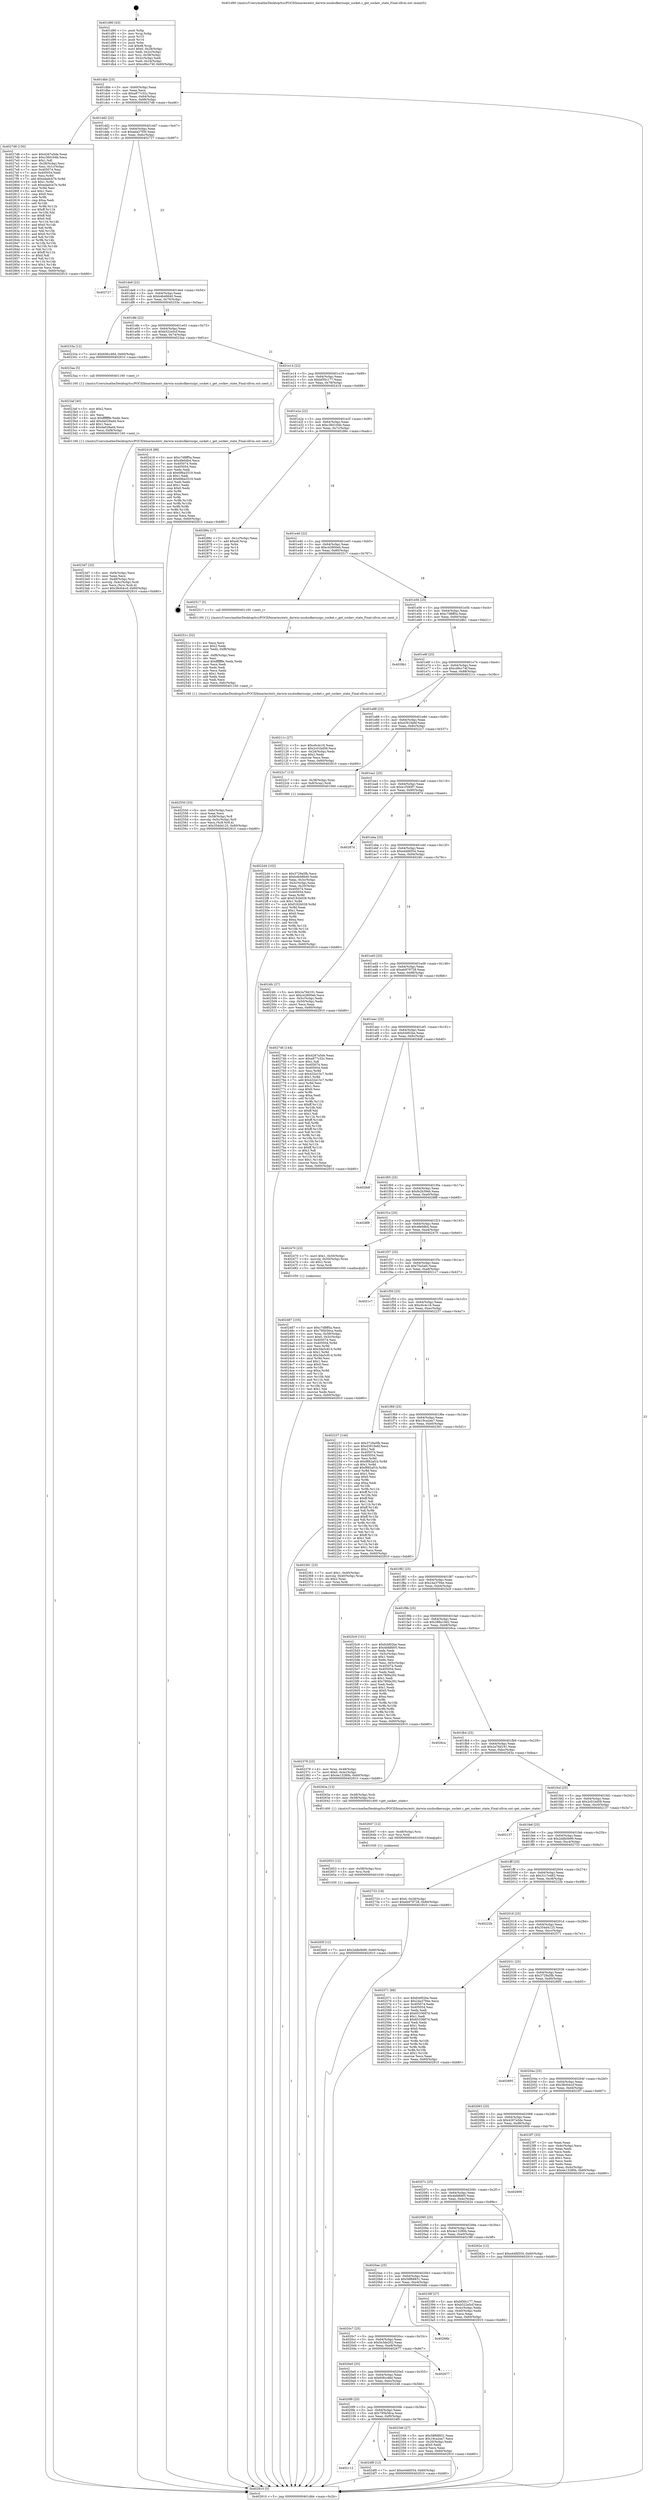 digraph "0x401d90" {
  label = "0x401d90 (/mnt/c/Users/mathe/Desktop/tcc/POCII/binaries/extr_darwin-xnubsdkernuipc_socket.c_get_sockev_state_Final-ollvm.out::main(0))"
  labelloc = "t"
  node[shape=record]

  Entry [label="",width=0.3,height=0.3,shape=circle,fillcolor=black,style=filled]
  "0x401dbb" [label="{
     0x401dbb [23]\l
     | [instrs]\l
     &nbsp;&nbsp;0x401dbb \<+3\>: mov -0x60(%rbp),%eax\l
     &nbsp;&nbsp;0x401dbe \<+2\>: mov %eax,%ecx\l
     &nbsp;&nbsp;0x401dc0 \<+6\>: sub $0xa877c32c,%ecx\l
     &nbsp;&nbsp;0x401dc6 \<+3\>: mov %eax,-0x64(%rbp)\l
     &nbsp;&nbsp;0x401dc9 \<+3\>: mov %ecx,-0x68(%rbp)\l
     &nbsp;&nbsp;0x401dcc \<+6\>: je 00000000004027d6 \<main+0xa46\>\l
  }"]
  "0x4027d6" [label="{
     0x4027d6 [150]\l
     | [instrs]\l
     &nbsp;&nbsp;0x4027d6 \<+5\>: mov $0x4267a5de,%eax\l
     &nbsp;&nbsp;0x4027db \<+5\>: mov $0xc360164b,%ecx\l
     &nbsp;&nbsp;0x4027e0 \<+2\>: mov $0x1,%dl\l
     &nbsp;&nbsp;0x4027e2 \<+3\>: mov -0x28(%rbp),%esi\l
     &nbsp;&nbsp;0x4027e5 \<+3\>: mov %esi,-0x1c(%rbp)\l
     &nbsp;&nbsp;0x4027e8 \<+7\>: mov 0x405074,%esi\l
     &nbsp;&nbsp;0x4027ef \<+7\>: mov 0x405054,%edi\l
     &nbsp;&nbsp;0x4027f6 \<+3\>: mov %esi,%r8d\l
     &nbsp;&nbsp;0x4027f9 \<+7\>: add $0xedadcb7b,%r8d\l
     &nbsp;&nbsp;0x402800 \<+4\>: sub $0x1,%r8d\l
     &nbsp;&nbsp;0x402804 \<+7\>: sub $0xedadcb7b,%r8d\l
     &nbsp;&nbsp;0x40280b \<+4\>: imul %r8d,%esi\l
     &nbsp;&nbsp;0x40280f \<+3\>: and $0x1,%esi\l
     &nbsp;&nbsp;0x402812 \<+3\>: cmp $0x0,%esi\l
     &nbsp;&nbsp;0x402815 \<+4\>: sete %r9b\l
     &nbsp;&nbsp;0x402819 \<+3\>: cmp $0xa,%edi\l
     &nbsp;&nbsp;0x40281c \<+4\>: setl %r10b\l
     &nbsp;&nbsp;0x402820 \<+3\>: mov %r9b,%r11b\l
     &nbsp;&nbsp;0x402823 \<+4\>: xor $0xff,%r11b\l
     &nbsp;&nbsp;0x402827 \<+3\>: mov %r10b,%bl\l
     &nbsp;&nbsp;0x40282a \<+3\>: xor $0xff,%bl\l
     &nbsp;&nbsp;0x40282d \<+3\>: xor $0x0,%dl\l
     &nbsp;&nbsp;0x402830 \<+3\>: mov %r11b,%r14b\l
     &nbsp;&nbsp;0x402833 \<+4\>: and $0x0,%r14b\l
     &nbsp;&nbsp;0x402837 \<+3\>: and %dl,%r9b\l
     &nbsp;&nbsp;0x40283a \<+3\>: mov %bl,%r15b\l
     &nbsp;&nbsp;0x40283d \<+4\>: and $0x0,%r15b\l
     &nbsp;&nbsp;0x402841 \<+3\>: and %dl,%r10b\l
     &nbsp;&nbsp;0x402844 \<+3\>: or %r9b,%r14b\l
     &nbsp;&nbsp;0x402847 \<+3\>: or %r10b,%r15b\l
     &nbsp;&nbsp;0x40284a \<+3\>: xor %r15b,%r14b\l
     &nbsp;&nbsp;0x40284d \<+3\>: or %bl,%r11b\l
     &nbsp;&nbsp;0x402850 \<+4\>: xor $0xff,%r11b\l
     &nbsp;&nbsp;0x402854 \<+3\>: or $0x0,%dl\l
     &nbsp;&nbsp;0x402857 \<+3\>: and %dl,%r11b\l
     &nbsp;&nbsp;0x40285a \<+3\>: or %r11b,%r14b\l
     &nbsp;&nbsp;0x40285d \<+4\>: test $0x1,%r14b\l
     &nbsp;&nbsp;0x402861 \<+3\>: cmovne %ecx,%eax\l
     &nbsp;&nbsp;0x402864 \<+3\>: mov %eax,-0x60(%rbp)\l
     &nbsp;&nbsp;0x402867 \<+5\>: jmp 0000000000402910 \<main+0xb80\>\l
  }"]
  "0x401dd2" [label="{
     0x401dd2 [22]\l
     | [instrs]\l
     &nbsp;&nbsp;0x401dd2 \<+5\>: jmp 0000000000401dd7 \<main+0x47\>\l
     &nbsp;&nbsp;0x401dd7 \<+3\>: mov -0x64(%rbp),%eax\l
     &nbsp;&nbsp;0x401dda \<+5\>: sub $0xaba37f30,%eax\l
     &nbsp;&nbsp;0x401ddf \<+3\>: mov %eax,-0x6c(%rbp)\l
     &nbsp;&nbsp;0x401de2 \<+6\>: je 0000000000402727 \<main+0x997\>\l
  }"]
  Exit [label="",width=0.3,height=0.3,shape=circle,fillcolor=black,style=filled,peripheries=2]
  "0x402727" [label="{
     0x402727\l
  }", style=dashed]
  "0x401de8" [label="{
     0x401de8 [22]\l
     | [instrs]\l
     &nbsp;&nbsp;0x401de8 \<+5\>: jmp 0000000000401ded \<main+0x5d\>\l
     &nbsp;&nbsp;0x401ded \<+3\>: mov -0x64(%rbp),%eax\l
     &nbsp;&nbsp;0x401df0 \<+5\>: sub $0xb4b48640,%eax\l
     &nbsp;&nbsp;0x401df5 \<+3\>: mov %eax,-0x70(%rbp)\l
     &nbsp;&nbsp;0x401df8 \<+6\>: je 000000000040233a \<main+0x5aa\>\l
  }"]
  "0x40265f" [label="{
     0x40265f [12]\l
     | [instrs]\l
     &nbsp;&nbsp;0x40265f \<+7\>: movl $0x2ddb0b99,-0x60(%rbp)\l
     &nbsp;&nbsp;0x402666 \<+5\>: jmp 0000000000402910 \<main+0xb80\>\l
  }"]
  "0x40233a" [label="{
     0x40233a [12]\l
     | [instrs]\l
     &nbsp;&nbsp;0x40233a \<+7\>: movl $0x60fcc46d,-0x60(%rbp)\l
     &nbsp;&nbsp;0x402341 \<+5\>: jmp 0000000000402910 \<main+0xb80\>\l
  }"]
  "0x401dfe" [label="{
     0x401dfe [22]\l
     | [instrs]\l
     &nbsp;&nbsp;0x401dfe \<+5\>: jmp 0000000000401e03 \<main+0x73\>\l
     &nbsp;&nbsp;0x401e03 \<+3\>: mov -0x64(%rbp),%eax\l
     &nbsp;&nbsp;0x401e06 \<+5\>: sub $0xb522e5cf,%eax\l
     &nbsp;&nbsp;0x401e0b \<+3\>: mov %eax,-0x74(%rbp)\l
     &nbsp;&nbsp;0x401e0e \<+6\>: je 00000000004023aa \<main+0x61a\>\l
  }"]
  "0x402653" [label="{
     0x402653 [12]\l
     | [instrs]\l
     &nbsp;&nbsp;0x402653 \<+4\>: mov -0x58(%rbp),%rsi\l
     &nbsp;&nbsp;0x402657 \<+3\>: mov %rsi,%rdi\l
     &nbsp;&nbsp;0x40265a \<+5\>: call 0000000000401030 \<free@plt\>\l
     | [calls]\l
     &nbsp;&nbsp;0x401030 \{1\} (unknown)\l
  }"]
  "0x4023aa" [label="{
     0x4023aa [5]\l
     | [instrs]\l
     &nbsp;&nbsp;0x4023aa \<+5\>: call 0000000000401160 \<next_i\>\l
     | [calls]\l
     &nbsp;&nbsp;0x401160 \{1\} (/mnt/c/Users/mathe/Desktop/tcc/POCII/binaries/extr_darwin-xnubsdkernuipc_socket.c_get_sockev_state_Final-ollvm.out::next_i)\l
  }"]
  "0x401e14" [label="{
     0x401e14 [22]\l
     | [instrs]\l
     &nbsp;&nbsp;0x401e14 \<+5\>: jmp 0000000000401e19 \<main+0x89\>\l
     &nbsp;&nbsp;0x401e19 \<+3\>: mov -0x64(%rbp),%eax\l
     &nbsp;&nbsp;0x401e1c \<+5\>: sub $0xbf30c177,%eax\l
     &nbsp;&nbsp;0x401e21 \<+3\>: mov %eax,-0x78(%rbp)\l
     &nbsp;&nbsp;0x401e24 \<+6\>: je 0000000000402418 \<main+0x688\>\l
  }"]
  "0x402647" [label="{
     0x402647 [12]\l
     | [instrs]\l
     &nbsp;&nbsp;0x402647 \<+4\>: mov -0x48(%rbp),%rsi\l
     &nbsp;&nbsp;0x40264b \<+3\>: mov %rsi,%rdi\l
     &nbsp;&nbsp;0x40264e \<+5\>: call 0000000000401030 \<free@plt\>\l
     | [calls]\l
     &nbsp;&nbsp;0x401030 \{1\} (unknown)\l
  }"]
  "0x402418" [label="{
     0x402418 [88]\l
     | [instrs]\l
     &nbsp;&nbsp;0x402418 \<+5\>: mov $0xc7d8ff5a,%eax\l
     &nbsp;&nbsp;0x40241d \<+5\>: mov $0x4fe0db4,%ecx\l
     &nbsp;&nbsp;0x402422 \<+7\>: mov 0x405074,%edx\l
     &nbsp;&nbsp;0x402429 \<+7\>: mov 0x405054,%esi\l
     &nbsp;&nbsp;0x402430 \<+2\>: mov %edx,%edi\l
     &nbsp;&nbsp;0x402432 \<+6\>: sub $0x69ba3519,%edi\l
     &nbsp;&nbsp;0x402438 \<+3\>: sub $0x1,%edi\l
     &nbsp;&nbsp;0x40243b \<+6\>: add $0x69ba3519,%edi\l
     &nbsp;&nbsp;0x402441 \<+3\>: imul %edi,%edx\l
     &nbsp;&nbsp;0x402444 \<+3\>: and $0x1,%edx\l
     &nbsp;&nbsp;0x402447 \<+3\>: cmp $0x0,%edx\l
     &nbsp;&nbsp;0x40244a \<+4\>: sete %r8b\l
     &nbsp;&nbsp;0x40244e \<+3\>: cmp $0xa,%esi\l
     &nbsp;&nbsp;0x402451 \<+4\>: setl %r9b\l
     &nbsp;&nbsp;0x402455 \<+3\>: mov %r8b,%r10b\l
     &nbsp;&nbsp;0x402458 \<+3\>: and %r9b,%r10b\l
     &nbsp;&nbsp;0x40245b \<+3\>: xor %r9b,%r8b\l
     &nbsp;&nbsp;0x40245e \<+3\>: or %r8b,%r10b\l
     &nbsp;&nbsp;0x402461 \<+4\>: test $0x1,%r10b\l
     &nbsp;&nbsp;0x402465 \<+3\>: cmovne %ecx,%eax\l
     &nbsp;&nbsp;0x402468 \<+3\>: mov %eax,-0x60(%rbp)\l
     &nbsp;&nbsp;0x40246b \<+5\>: jmp 0000000000402910 \<main+0xb80\>\l
  }"]
  "0x401e2a" [label="{
     0x401e2a [22]\l
     | [instrs]\l
     &nbsp;&nbsp;0x401e2a \<+5\>: jmp 0000000000401e2f \<main+0x9f\>\l
     &nbsp;&nbsp;0x401e2f \<+3\>: mov -0x64(%rbp),%eax\l
     &nbsp;&nbsp;0x401e32 \<+5\>: sub $0xc360164b,%eax\l
     &nbsp;&nbsp;0x401e37 \<+3\>: mov %eax,-0x7c(%rbp)\l
     &nbsp;&nbsp;0x401e3a \<+6\>: je 000000000040286c \<main+0xadc\>\l
  }"]
  "0x402550" [label="{
     0x402550 [33]\l
     | [instrs]\l
     &nbsp;&nbsp;0x402550 \<+6\>: mov -0xfc(%rbp),%ecx\l
     &nbsp;&nbsp;0x402556 \<+3\>: imul %eax,%ecx\l
     &nbsp;&nbsp;0x402559 \<+4\>: mov -0x58(%rbp),%r8\l
     &nbsp;&nbsp;0x40255d \<+4\>: movslq -0x5c(%rbp),%r9\l
     &nbsp;&nbsp;0x402561 \<+4\>: mov %ecx,(%r8,%r9,4)\l
     &nbsp;&nbsp;0x402565 \<+7\>: movl $0x354d4125,-0x60(%rbp)\l
     &nbsp;&nbsp;0x40256c \<+5\>: jmp 0000000000402910 \<main+0xb80\>\l
  }"]
  "0x40286c" [label="{
     0x40286c [17]\l
     | [instrs]\l
     &nbsp;&nbsp;0x40286c \<+3\>: mov -0x1c(%rbp),%eax\l
     &nbsp;&nbsp;0x40286f \<+7\>: add $0xe8,%rsp\l
     &nbsp;&nbsp;0x402876 \<+1\>: pop %rbx\l
     &nbsp;&nbsp;0x402877 \<+2\>: pop %r14\l
     &nbsp;&nbsp;0x402879 \<+2\>: pop %r15\l
     &nbsp;&nbsp;0x40287b \<+1\>: pop %rbp\l
     &nbsp;&nbsp;0x40287c \<+1\>: ret\l
  }"]
  "0x401e40" [label="{
     0x401e40 [22]\l
     | [instrs]\l
     &nbsp;&nbsp;0x401e40 \<+5\>: jmp 0000000000401e45 \<main+0xb5\>\l
     &nbsp;&nbsp;0x401e45 \<+3\>: mov -0x64(%rbp),%eax\l
     &nbsp;&nbsp;0x401e48 \<+5\>: sub $0xc42800eb,%eax\l
     &nbsp;&nbsp;0x401e4d \<+3\>: mov %eax,-0x80(%rbp)\l
     &nbsp;&nbsp;0x401e50 \<+6\>: je 0000000000402517 \<main+0x787\>\l
  }"]
  "0x40251c" [label="{
     0x40251c [52]\l
     | [instrs]\l
     &nbsp;&nbsp;0x40251c \<+2\>: xor %ecx,%ecx\l
     &nbsp;&nbsp;0x40251e \<+5\>: mov $0x2,%edx\l
     &nbsp;&nbsp;0x402523 \<+6\>: mov %edx,-0xf8(%rbp)\l
     &nbsp;&nbsp;0x402529 \<+1\>: cltd\l
     &nbsp;&nbsp;0x40252a \<+6\>: mov -0xf8(%rbp),%esi\l
     &nbsp;&nbsp;0x402530 \<+2\>: idiv %esi\l
     &nbsp;&nbsp;0x402532 \<+6\>: imul $0xfffffffe,%edx,%edx\l
     &nbsp;&nbsp;0x402538 \<+2\>: mov %ecx,%edi\l
     &nbsp;&nbsp;0x40253a \<+2\>: sub %edx,%edi\l
     &nbsp;&nbsp;0x40253c \<+2\>: mov %ecx,%edx\l
     &nbsp;&nbsp;0x40253e \<+3\>: sub $0x1,%edx\l
     &nbsp;&nbsp;0x402541 \<+2\>: add %edx,%edi\l
     &nbsp;&nbsp;0x402543 \<+2\>: sub %edi,%ecx\l
     &nbsp;&nbsp;0x402545 \<+6\>: mov %ecx,-0xfc(%rbp)\l
     &nbsp;&nbsp;0x40254b \<+5\>: call 0000000000401160 \<next_i\>\l
     | [calls]\l
     &nbsp;&nbsp;0x401160 \{1\} (/mnt/c/Users/mathe/Desktop/tcc/POCII/binaries/extr_darwin-xnubsdkernuipc_socket.c_get_sockev_state_Final-ollvm.out::next_i)\l
  }"]
  "0x402517" [label="{
     0x402517 [5]\l
     | [instrs]\l
     &nbsp;&nbsp;0x402517 \<+5\>: call 0000000000401160 \<next_i\>\l
     | [calls]\l
     &nbsp;&nbsp;0x401160 \{1\} (/mnt/c/Users/mathe/Desktop/tcc/POCII/binaries/extr_darwin-xnubsdkernuipc_socket.c_get_sockev_state_Final-ollvm.out::next_i)\l
  }"]
  "0x401e56" [label="{
     0x401e56 [25]\l
     | [instrs]\l
     &nbsp;&nbsp;0x401e56 \<+5\>: jmp 0000000000401e5b \<main+0xcb\>\l
     &nbsp;&nbsp;0x401e5b \<+3\>: mov -0x64(%rbp),%eax\l
     &nbsp;&nbsp;0x401e5e \<+5\>: sub $0xc7d8ff5a,%eax\l
     &nbsp;&nbsp;0x401e63 \<+6\>: mov %eax,-0x84(%rbp)\l
     &nbsp;&nbsp;0x401e69 \<+6\>: je 00000000004028b1 \<main+0xb21\>\l
  }"]
  "0x402112" [label="{
     0x402112\l
  }", style=dashed]
  "0x4028b1" [label="{
     0x4028b1\l
  }", style=dashed]
  "0x401e6f" [label="{
     0x401e6f [25]\l
     | [instrs]\l
     &nbsp;&nbsp;0x401e6f \<+5\>: jmp 0000000000401e74 \<main+0xe4\>\l
     &nbsp;&nbsp;0x401e74 \<+3\>: mov -0x64(%rbp),%eax\l
     &nbsp;&nbsp;0x401e77 \<+5\>: sub $0xcd9cc74f,%eax\l
     &nbsp;&nbsp;0x401e7c \<+6\>: mov %eax,-0x88(%rbp)\l
     &nbsp;&nbsp;0x401e82 \<+6\>: je 000000000040211c \<main+0x38c\>\l
  }"]
  "0x4024f0" [label="{
     0x4024f0 [12]\l
     | [instrs]\l
     &nbsp;&nbsp;0x4024f0 \<+7\>: movl $0xe44fd554,-0x60(%rbp)\l
     &nbsp;&nbsp;0x4024f7 \<+5\>: jmp 0000000000402910 \<main+0xb80\>\l
  }"]
  "0x40211c" [label="{
     0x40211c [27]\l
     | [instrs]\l
     &nbsp;&nbsp;0x40211c \<+5\>: mov $0xc6c4c16,%eax\l
     &nbsp;&nbsp;0x402121 \<+5\>: mov $0x2c01bd59,%ecx\l
     &nbsp;&nbsp;0x402126 \<+3\>: mov -0x24(%rbp),%edx\l
     &nbsp;&nbsp;0x402129 \<+3\>: cmp $0x2,%edx\l
     &nbsp;&nbsp;0x40212c \<+3\>: cmovne %ecx,%eax\l
     &nbsp;&nbsp;0x40212f \<+3\>: mov %eax,-0x60(%rbp)\l
     &nbsp;&nbsp;0x402132 \<+5\>: jmp 0000000000402910 \<main+0xb80\>\l
  }"]
  "0x401e88" [label="{
     0x401e88 [25]\l
     | [instrs]\l
     &nbsp;&nbsp;0x401e88 \<+5\>: jmp 0000000000401e8d \<main+0xfd\>\l
     &nbsp;&nbsp;0x401e8d \<+3\>: mov -0x64(%rbp),%eax\l
     &nbsp;&nbsp;0x401e90 \<+5\>: sub $0xd3919e6f,%eax\l
     &nbsp;&nbsp;0x401e95 \<+6\>: mov %eax,-0x8c(%rbp)\l
     &nbsp;&nbsp;0x401e9b \<+6\>: je 00000000004022c7 \<main+0x537\>\l
  }"]
  "0x402910" [label="{
     0x402910 [5]\l
     | [instrs]\l
     &nbsp;&nbsp;0x402910 \<+5\>: jmp 0000000000401dbb \<main+0x2b\>\l
  }"]
  "0x401d90" [label="{
     0x401d90 [43]\l
     | [instrs]\l
     &nbsp;&nbsp;0x401d90 \<+1\>: push %rbp\l
     &nbsp;&nbsp;0x401d91 \<+3\>: mov %rsp,%rbp\l
     &nbsp;&nbsp;0x401d94 \<+2\>: push %r15\l
     &nbsp;&nbsp;0x401d96 \<+2\>: push %r14\l
     &nbsp;&nbsp;0x401d98 \<+1\>: push %rbx\l
     &nbsp;&nbsp;0x401d99 \<+7\>: sub $0xe8,%rsp\l
     &nbsp;&nbsp;0x401da0 \<+7\>: movl $0x0,-0x28(%rbp)\l
     &nbsp;&nbsp;0x401da7 \<+3\>: mov %edi,-0x2c(%rbp)\l
     &nbsp;&nbsp;0x401daa \<+4\>: mov %rsi,-0x38(%rbp)\l
     &nbsp;&nbsp;0x401dae \<+3\>: mov -0x2c(%rbp),%edi\l
     &nbsp;&nbsp;0x401db1 \<+3\>: mov %edi,-0x24(%rbp)\l
     &nbsp;&nbsp;0x401db4 \<+7\>: movl $0xcd9cc74f,-0x60(%rbp)\l
  }"]
  "0x402487" [label="{
     0x402487 [105]\l
     | [instrs]\l
     &nbsp;&nbsp;0x402487 \<+5\>: mov $0xc7d8ff5a,%ecx\l
     &nbsp;&nbsp;0x40248c \<+5\>: mov $0x795b56ca,%edx\l
     &nbsp;&nbsp;0x402491 \<+4\>: mov %rax,-0x58(%rbp)\l
     &nbsp;&nbsp;0x402495 \<+7\>: movl $0x0,-0x5c(%rbp)\l
     &nbsp;&nbsp;0x40249c \<+7\>: mov 0x405074,%esi\l
     &nbsp;&nbsp;0x4024a3 \<+8\>: mov 0x405054,%r8d\l
     &nbsp;&nbsp;0x4024ab \<+3\>: mov %esi,%r9d\l
     &nbsp;&nbsp;0x4024ae \<+7\>: add $0x3da5c814,%r9d\l
     &nbsp;&nbsp;0x4024b5 \<+4\>: sub $0x1,%r9d\l
     &nbsp;&nbsp;0x4024b9 \<+7\>: sub $0x3da5c814,%r9d\l
     &nbsp;&nbsp;0x4024c0 \<+4\>: imul %r9d,%esi\l
     &nbsp;&nbsp;0x4024c4 \<+3\>: and $0x1,%esi\l
     &nbsp;&nbsp;0x4024c7 \<+3\>: cmp $0x0,%esi\l
     &nbsp;&nbsp;0x4024ca \<+4\>: sete %r10b\l
     &nbsp;&nbsp;0x4024ce \<+4\>: cmp $0xa,%r8d\l
     &nbsp;&nbsp;0x4024d2 \<+4\>: setl %r11b\l
     &nbsp;&nbsp;0x4024d6 \<+3\>: mov %r10b,%bl\l
     &nbsp;&nbsp;0x4024d9 \<+3\>: and %r11b,%bl\l
     &nbsp;&nbsp;0x4024dc \<+3\>: xor %r11b,%r10b\l
     &nbsp;&nbsp;0x4024df \<+3\>: or %r10b,%bl\l
     &nbsp;&nbsp;0x4024e2 \<+3\>: test $0x1,%bl\l
     &nbsp;&nbsp;0x4024e5 \<+3\>: cmovne %edx,%ecx\l
     &nbsp;&nbsp;0x4024e8 \<+3\>: mov %ecx,-0x60(%rbp)\l
     &nbsp;&nbsp;0x4024eb \<+5\>: jmp 0000000000402910 \<main+0xb80\>\l
  }"]
  "0x4022c7" [label="{
     0x4022c7 [13]\l
     | [instrs]\l
     &nbsp;&nbsp;0x4022c7 \<+4\>: mov -0x38(%rbp),%rax\l
     &nbsp;&nbsp;0x4022cb \<+4\>: mov 0x8(%rax),%rdi\l
     &nbsp;&nbsp;0x4022cf \<+5\>: call 0000000000401060 \<atoi@plt\>\l
     | [calls]\l
     &nbsp;&nbsp;0x401060 \{1\} (unknown)\l
  }"]
  "0x401ea1" [label="{
     0x401ea1 [25]\l
     | [instrs]\l
     &nbsp;&nbsp;0x401ea1 \<+5\>: jmp 0000000000401ea6 \<main+0x116\>\l
     &nbsp;&nbsp;0x401ea6 \<+3\>: mov -0x64(%rbp),%eax\l
     &nbsp;&nbsp;0x401ea9 \<+5\>: sub $0xe1f390f7,%eax\l
     &nbsp;&nbsp;0x401eae \<+6\>: mov %eax,-0x90(%rbp)\l
     &nbsp;&nbsp;0x401eb4 \<+6\>: je 000000000040287d \<main+0xaed\>\l
  }"]
  "0x4023d7" [label="{
     0x4023d7 [32]\l
     | [instrs]\l
     &nbsp;&nbsp;0x4023d7 \<+6\>: mov -0xf4(%rbp),%ecx\l
     &nbsp;&nbsp;0x4023dd \<+3\>: imul %eax,%ecx\l
     &nbsp;&nbsp;0x4023e0 \<+4\>: mov -0x48(%rbp),%rsi\l
     &nbsp;&nbsp;0x4023e4 \<+4\>: movslq -0x4c(%rbp),%rdi\l
     &nbsp;&nbsp;0x4023e8 \<+3\>: mov %ecx,(%rsi,%rdi,4)\l
     &nbsp;&nbsp;0x4023eb \<+7\>: movl $0x38c64ccf,-0x60(%rbp)\l
     &nbsp;&nbsp;0x4023f2 \<+5\>: jmp 0000000000402910 \<main+0xb80\>\l
  }"]
  "0x40287d" [label="{
     0x40287d\l
  }", style=dashed]
  "0x401eba" [label="{
     0x401eba [25]\l
     | [instrs]\l
     &nbsp;&nbsp;0x401eba \<+5\>: jmp 0000000000401ebf \<main+0x12f\>\l
     &nbsp;&nbsp;0x401ebf \<+3\>: mov -0x64(%rbp),%eax\l
     &nbsp;&nbsp;0x401ec2 \<+5\>: sub $0xe44fd554,%eax\l
     &nbsp;&nbsp;0x401ec7 \<+6\>: mov %eax,-0x94(%rbp)\l
     &nbsp;&nbsp;0x401ecd \<+6\>: je 00000000004024fc \<main+0x76c\>\l
  }"]
  "0x4023af" [label="{
     0x4023af [40]\l
     | [instrs]\l
     &nbsp;&nbsp;0x4023af \<+5\>: mov $0x2,%ecx\l
     &nbsp;&nbsp;0x4023b4 \<+1\>: cltd\l
     &nbsp;&nbsp;0x4023b5 \<+2\>: idiv %ecx\l
     &nbsp;&nbsp;0x4023b7 \<+6\>: imul $0xfffffffe,%edx,%ecx\l
     &nbsp;&nbsp;0x4023bd \<+6\>: add $0xda028ad4,%ecx\l
     &nbsp;&nbsp;0x4023c3 \<+3\>: add $0x1,%ecx\l
     &nbsp;&nbsp;0x4023c6 \<+6\>: sub $0xda028ad4,%ecx\l
     &nbsp;&nbsp;0x4023cc \<+6\>: mov %ecx,-0xf4(%rbp)\l
     &nbsp;&nbsp;0x4023d2 \<+5\>: call 0000000000401160 \<next_i\>\l
     | [calls]\l
     &nbsp;&nbsp;0x401160 \{1\} (/mnt/c/Users/mathe/Desktop/tcc/POCII/binaries/extr_darwin-xnubsdkernuipc_socket.c_get_sockev_state_Final-ollvm.out::next_i)\l
  }"]
  "0x4024fc" [label="{
     0x4024fc [27]\l
     | [instrs]\l
     &nbsp;&nbsp;0x4024fc \<+5\>: mov $0x2a76d191,%eax\l
     &nbsp;&nbsp;0x402501 \<+5\>: mov $0xc42800eb,%ecx\l
     &nbsp;&nbsp;0x402506 \<+3\>: mov -0x5c(%rbp),%edx\l
     &nbsp;&nbsp;0x402509 \<+3\>: cmp -0x50(%rbp),%edx\l
     &nbsp;&nbsp;0x40250c \<+3\>: cmovl %ecx,%eax\l
     &nbsp;&nbsp;0x40250f \<+3\>: mov %eax,-0x60(%rbp)\l
     &nbsp;&nbsp;0x402512 \<+5\>: jmp 0000000000402910 \<main+0xb80\>\l
  }"]
  "0x401ed3" [label="{
     0x401ed3 [25]\l
     | [instrs]\l
     &nbsp;&nbsp;0x401ed3 \<+5\>: jmp 0000000000401ed8 \<main+0x148\>\l
     &nbsp;&nbsp;0x401ed8 \<+3\>: mov -0x64(%rbp),%eax\l
     &nbsp;&nbsp;0x401edb \<+5\>: sub $0xeb979728,%eax\l
     &nbsp;&nbsp;0x401ee0 \<+6\>: mov %eax,-0x98(%rbp)\l
     &nbsp;&nbsp;0x401ee6 \<+6\>: je 0000000000402746 \<main+0x9b6\>\l
  }"]
  "0x402378" [label="{
     0x402378 [23]\l
     | [instrs]\l
     &nbsp;&nbsp;0x402378 \<+4\>: mov %rax,-0x48(%rbp)\l
     &nbsp;&nbsp;0x40237c \<+7\>: movl $0x0,-0x4c(%rbp)\l
     &nbsp;&nbsp;0x402383 \<+7\>: movl $0x4e13280b,-0x60(%rbp)\l
     &nbsp;&nbsp;0x40238a \<+5\>: jmp 0000000000402910 \<main+0xb80\>\l
  }"]
  "0x402746" [label="{
     0x402746 [144]\l
     | [instrs]\l
     &nbsp;&nbsp;0x402746 \<+5\>: mov $0x4267a5de,%eax\l
     &nbsp;&nbsp;0x40274b \<+5\>: mov $0xa877c32c,%ecx\l
     &nbsp;&nbsp;0x402750 \<+2\>: mov $0x1,%dl\l
     &nbsp;&nbsp;0x402752 \<+7\>: mov 0x405074,%esi\l
     &nbsp;&nbsp;0x402759 \<+7\>: mov 0x405054,%edi\l
     &nbsp;&nbsp;0x402760 \<+3\>: mov %esi,%r8d\l
     &nbsp;&nbsp;0x402763 \<+7\>: sub $0x432e15c7,%r8d\l
     &nbsp;&nbsp;0x40276a \<+4\>: sub $0x1,%r8d\l
     &nbsp;&nbsp;0x40276e \<+7\>: add $0x432e15c7,%r8d\l
     &nbsp;&nbsp;0x402775 \<+4\>: imul %r8d,%esi\l
     &nbsp;&nbsp;0x402779 \<+3\>: and $0x1,%esi\l
     &nbsp;&nbsp;0x40277c \<+3\>: cmp $0x0,%esi\l
     &nbsp;&nbsp;0x40277f \<+4\>: sete %r9b\l
     &nbsp;&nbsp;0x402783 \<+3\>: cmp $0xa,%edi\l
     &nbsp;&nbsp;0x402786 \<+4\>: setl %r10b\l
     &nbsp;&nbsp;0x40278a \<+3\>: mov %r9b,%r11b\l
     &nbsp;&nbsp;0x40278d \<+4\>: xor $0xff,%r11b\l
     &nbsp;&nbsp;0x402791 \<+3\>: mov %r10b,%bl\l
     &nbsp;&nbsp;0x402794 \<+3\>: xor $0xff,%bl\l
     &nbsp;&nbsp;0x402797 \<+3\>: xor $0x1,%dl\l
     &nbsp;&nbsp;0x40279a \<+3\>: mov %r11b,%r14b\l
     &nbsp;&nbsp;0x40279d \<+4\>: and $0xff,%r14b\l
     &nbsp;&nbsp;0x4027a1 \<+3\>: and %dl,%r9b\l
     &nbsp;&nbsp;0x4027a4 \<+3\>: mov %bl,%r15b\l
     &nbsp;&nbsp;0x4027a7 \<+4\>: and $0xff,%r15b\l
     &nbsp;&nbsp;0x4027ab \<+3\>: and %dl,%r10b\l
     &nbsp;&nbsp;0x4027ae \<+3\>: or %r9b,%r14b\l
     &nbsp;&nbsp;0x4027b1 \<+3\>: or %r10b,%r15b\l
     &nbsp;&nbsp;0x4027b4 \<+3\>: xor %r15b,%r14b\l
     &nbsp;&nbsp;0x4027b7 \<+3\>: or %bl,%r11b\l
     &nbsp;&nbsp;0x4027ba \<+4\>: xor $0xff,%r11b\l
     &nbsp;&nbsp;0x4027be \<+3\>: or $0x1,%dl\l
     &nbsp;&nbsp;0x4027c1 \<+3\>: and %dl,%r11b\l
     &nbsp;&nbsp;0x4027c4 \<+3\>: or %r11b,%r14b\l
     &nbsp;&nbsp;0x4027c7 \<+4\>: test $0x1,%r14b\l
     &nbsp;&nbsp;0x4027cb \<+3\>: cmovne %ecx,%eax\l
     &nbsp;&nbsp;0x4027ce \<+3\>: mov %eax,-0x60(%rbp)\l
     &nbsp;&nbsp;0x4027d1 \<+5\>: jmp 0000000000402910 \<main+0xb80\>\l
  }"]
  "0x401eec" [label="{
     0x401eec [25]\l
     | [instrs]\l
     &nbsp;&nbsp;0x401eec \<+5\>: jmp 0000000000401ef1 \<main+0x161\>\l
     &nbsp;&nbsp;0x401ef1 \<+3\>: mov -0x64(%rbp),%eax\l
     &nbsp;&nbsp;0x401ef4 \<+5\>: sub $0xfcbf02be,%eax\l
     &nbsp;&nbsp;0x401ef9 \<+6\>: mov %eax,-0x9c(%rbp)\l
     &nbsp;&nbsp;0x401eff \<+6\>: je 00000000004028df \<main+0xb4f\>\l
  }"]
  "0x4020f9" [label="{
     0x4020f9 [25]\l
     | [instrs]\l
     &nbsp;&nbsp;0x4020f9 \<+5\>: jmp 00000000004020fe \<main+0x36e\>\l
     &nbsp;&nbsp;0x4020fe \<+3\>: mov -0x64(%rbp),%eax\l
     &nbsp;&nbsp;0x402101 \<+5\>: sub $0x795b56ca,%eax\l
     &nbsp;&nbsp;0x402106 \<+6\>: mov %eax,-0xf0(%rbp)\l
     &nbsp;&nbsp;0x40210c \<+6\>: je 00000000004024f0 \<main+0x760\>\l
  }"]
  "0x4028df" [label="{
     0x4028df\l
  }", style=dashed]
  "0x401f05" [label="{
     0x401f05 [25]\l
     | [instrs]\l
     &nbsp;&nbsp;0x401f05 \<+5\>: jmp 0000000000401f0a \<main+0x17a\>\l
     &nbsp;&nbsp;0x401f0a \<+3\>: mov -0x64(%rbp),%eax\l
     &nbsp;&nbsp;0x401f0d \<+5\>: sub $0xfe2b39eb,%eax\l
     &nbsp;&nbsp;0x401f12 \<+6\>: mov %eax,-0xa0(%rbp)\l
     &nbsp;&nbsp;0x401f18 \<+6\>: je 00000000004028f8 \<main+0xb68\>\l
  }"]
  "0x402346" [label="{
     0x402346 [27]\l
     | [instrs]\l
     &nbsp;&nbsp;0x402346 \<+5\>: mov $0x58f68831,%eax\l
     &nbsp;&nbsp;0x40234b \<+5\>: mov $0x19ca2ea7,%ecx\l
     &nbsp;&nbsp;0x402350 \<+3\>: mov -0x20(%rbp),%edx\l
     &nbsp;&nbsp;0x402353 \<+3\>: cmp $0x0,%edx\l
     &nbsp;&nbsp;0x402356 \<+3\>: cmove %ecx,%eax\l
     &nbsp;&nbsp;0x402359 \<+3\>: mov %eax,-0x60(%rbp)\l
     &nbsp;&nbsp;0x40235c \<+5\>: jmp 0000000000402910 \<main+0xb80\>\l
  }"]
  "0x4028f8" [label="{
     0x4028f8\l
  }", style=dashed]
  "0x401f1e" [label="{
     0x401f1e [25]\l
     | [instrs]\l
     &nbsp;&nbsp;0x401f1e \<+5\>: jmp 0000000000401f23 \<main+0x193\>\l
     &nbsp;&nbsp;0x401f23 \<+3\>: mov -0x64(%rbp),%eax\l
     &nbsp;&nbsp;0x401f26 \<+5\>: sub $0x4fe0db4,%eax\l
     &nbsp;&nbsp;0x401f2b \<+6\>: mov %eax,-0xa4(%rbp)\l
     &nbsp;&nbsp;0x401f31 \<+6\>: je 0000000000402470 \<main+0x6e0\>\l
  }"]
  "0x4020e0" [label="{
     0x4020e0 [25]\l
     | [instrs]\l
     &nbsp;&nbsp;0x4020e0 \<+5\>: jmp 00000000004020e5 \<main+0x355\>\l
     &nbsp;&nbsp;0x4020e5 \<+3\>: mov -0x64(%rbp),%eax\l
     &nbsp;&nbsp;0x4020e8 \<+5\>: sub $0x60fcc46d,%eax\l
     &nbsp;&nbsp;0x4020ed \<+6\>: mov %eax,-0xec(%rbp)\l
     &nbsp;&nbsp;0x4020f3 \<+6\>: je 0000000000402346 \<main+0x5b6\>\l
  }"]
  "0x402470" [label="{
     0x402470 [23]\l
     | [instrs]\l
     &nbsp;&nbsp;0x402470 \<+7\>: movl $0x1,-0x50(%rbp)\l
     &nbsp;&nbsp;0x402477 \<+4\>: movslq -0x50(%rbp),%rax\l
     &nbsp;&nbsp;0x40247b \<+4\>: shl $0x2,%rax\l
     &nbsp;&nbsp;0x40247f \<+3\>: mov %rax,%rdi\l
     &nbsp;&nbsp;0x402482 \<+5\>: call 0000000000401050 \<malloc@plt\>\l
     | [calls]\l
     &nbsp;&nbsp;0x401050 \{1\} (unknown)\l
  }"]
  "0x401f37" [label="{
     0x401f37 [25]\l
     | [instrs]\l
     &nbsp;&nbsp;0x401f37 \<+5\>: jmp 0000000000401f3c \<main+0x1ac\>\l
     &nbsp;&nbsp;0x401f3c \<+3\>: mov -0x64(%rbp),%eax\l
     &nbsp;&nbsp;0x401f3f \<+5\>: sub $0x75a5afc,%eax\l
     &nbsp;&nbsp;0x401f44 \<+6\>: mov %eax,-0xa8(%rbp)\l
     &nbsp;&nbsp;0x401f4a \<+6\>: je 00000000004021c7 \<main+0x437\>\l
  }"]
  "0x402677" [label="{
     0x402677\l
  }", style=dashed]
  "0x4021c7" [label="{
     0x4021c7\l
  }", style=dashed]
  "0x401f50" [label="{
     0x401f50 [25]\l
     | [instrs]\l
     &nbsp;&nbsp;0x401f50 \<+5\>: jmp 0000000000401f55 \<main+0x1c5\>\l
     &nbsp;&nbsp;0x401f55 \<+3\>: mov -0x64(%rbp),%eax\l
     &nbsp;&nbsp;0x401f58 \<+5\>: sub $0xc6c4c16,%eax\l
     &nbsp;&nbsp;0x401f5d \<+6\>: mov %eax,-0xac(%rbp)\l
     &nbsp;&nbsp;0x401f63 \<+6\>: je 0000000000402237 \<main+0x4a7\>\l
  }"]
  "0x4020c7" [label="{
     0x4020c7 [25]\l
     | [instrs]\l
     &nbsp;&nbsp;0x4020c7 \<+5\>: jmp 00000000004020cc \<main+0x33c\>\l
     &nbsp;&nbsp;0x4020cc \<+3\>: mov -0x64(%rbp),%eax\l
     &nbsp;&nbsp;0x4020cf \<+5\>: sub $0x5e3de202,%eax\l
     &nbsp;&nbsp;0x4020d4 \<+6\>: mov %eax,-0xe8(%rbp)\l
     &nbsp;&nbsp;0x4020da \<+6\>: je 0000000000402677 \<main+0x8e7\>\l
  }"]
  "0x402237" [label="{
     0x402237 [144]\l
     | [instrs]\l
     &nbsp;&nbsp;0x402237 \<+5\>: mov $0x3729a5fb,%eax\l
     &nbsp;&nbsp;0x40223c \<+5\>: mov $0xd3919e6f,%ecx\l
     &nbsp;&nbsp;0x402241 \<+2\>: mov $0x1,%dl\l
     &nbsp;&nbsp;0x402243 \<+7\>: mov 0x405074,%esi\l
     &nbsp;&nbsp;0x40224a \<+7\>: mov 0x405054,%edi\l
     &nbsp;&nbsp;0x402251 \<+3\>: mov %esi,%r8d\l
     &nbsp;&nbsp;0x402254 \<+7\>: sub $0xf882af1b,%r8d\l
     &nbsp;&nbsp;0x40225b \<+4\>: sub $0x1,%r8d\l
     &nbsp;&nbsp;0x40225f \<+7\>: add $0xf882af1b,%r8d\l
     &nbsp;&nbsp;0x402266 \<+4\>: imul %r8d,%esi\l
     &nbsp;&nbsp;0x40226a \<+3\>: and $0x1,%esi\l
     &nbsp;&nbsp;0x40226d \<+3\>: cmp $0x0,%esi\l
     &nbsp;&nbsp;0x402270 \<+4\>: sete %r9b\l
     &nbsp;&nbsp;0x402274 \<+3\>: cmp $0xa,%edi\l
     &nbsp;&nbsp;0x402277 \<+4\>: setl %r10b\l
     &nbsp;&nbsp;0x40227b \<+3\>: mov %r9b,%r11b\l
     &nbsp;&nbsp;0x40227e \<+4\>: xor $0xff,%r11b\l
     &nbsp;&nbsp;0x402282 \<+3\>: mov %r10b,%bl\l
     &nbsp;&nbsp;0x402285 \<+3\>: xor $0xff,%bl\l
     &nbsp;&nbsp;0x402288 \<+3\>: xor $0x1,%dl\l
     &nbsp;&nbsp;0x40228b \<+3\>: mov %r11b,%r14b\l
     &nbsp;&nbsp;0x40228e \<+4\>: and $0xff,%r14b\l
     &nbsp;&nbsp;0x402292 \<+3\>: and %dl,%r9b\l
     &nbsp;&nbsp;0x402295 \<+3\>: mov %bl,%r15b\l
     &nbsp;&nbsp;0x402298 \<+4\>: and $0xff,%r15b\l
     &nbsp;&nbsp;0x40229c \<+3\>: and %dl,%r10b\l
     &nbsp;&nbsp;0x40229f \<+3\>: or %r9b,%r14b\l
     &nbsp;&nbsp;0x4022a2 \<+3\>: or %r10b,%r15b\l
     &nbsp;&nbsp;0x4022a5 \<+3\>: xor %r15b,%r14b\l
     &nbsp;&nbsp;0x4022a8 \<+3\>: or %bl,%r11b\l
     &nbsp;&nbsp;0x4022ab \<+4\>: xor $0xff,%r11b\l
     &nbsp;&nbsp;0x4022af \<+3\>: or $0x1,%dl\l
     &nbsp;&nbsp;0x4022b2 \<+3\>: and %dl,%r11b\l
     &nbsp;&nbsp;0x4022b5 \<+3\>: or %r11b,%r14b\l
     &nbsp;&nbsp;0x4022b8 \<+4\>: test $0x1,%r14b\l
     &nbsp;&nbsp;0x4022bc \<+3\>: cmovne %ecx,%eax\l
     &nbsp;&nbsp;0x4022bf \<+3\>: mov %eax,-0x60(%rbp)\l
     &nbsp;&nbsp;0x4022c2 \<+5\>: jmp 0000000000402910 \<main+0xb80\>\l
  }"]
  "0x401f69" [label="{
     0x401f69 [25]\l
     | [instrs]\l
     &nbsp;&nbsp;0x401f69 \<+5\>: jmp 0000000000401f6e \<main+0x1de\>\l
     &nbsp;&nbsp;0x401f6e \<+3\>: mov -0x64(%rbp),%eax\l
     &nbsp;&nbsp;0x401f71 \<+5\>: sub $0x19ca2ea7,%eax\l
     &nbsp;&nbsp;0x401f76 \<+6\>: mov %eax,-0xb0(%rbp)\l
     &nbsp;&nbsp;0x401f7c \<+6\>: je 0000000000402361 \<main+0x5d1\>\l
  }"]
  "0x4022d4" [label="{
     0x4022d4 [102]\l
     | [instrs]\l
     &nbsp;&nbsp;0x4022d4 \<+5\>: mov $0x3729a5fb,%ecx\l
     &nbsp;&nbsp;0x4022d9 \<+5\>: mov $0xb4b48640,%edx\l
     &nbsp;&nbsp;0x4022de \<+3\>: mov %eax,-0x3c(%rbp)\l
     &nbsp;&nbsp;0x4022e1 \<+3\>: mov -0x3c(%rbp),%eax\l
     &nbsp;&nbsp;0x4022e4 \<+3\>: mov %eax,-0x20(%rbp)\l
     &nbsp;&nbsp;0x4022e7 \<+7\>: mov 0x405074,%eax\l
     &nbsp;&nbsp;0x4022ee \<+7\>: mov 0x405054,%esi\l
     &nbsp;&nbsp;0x4022f5 \<+3\>: mov %eax,%r8d\l
     &nbsp;&nbsp;0x4022f8 \<+7\>: add $0xf182b028,%r8d\l
     &nbsp;&nbsp;0x4022ff \<+4\>: sub $0x1,%r8d\l
     &nbsp;&nbsp;0x402303 \<+7\>: sub $0xf182b028,%r8d\l
     &nbsp;&nbsp;0x40230a \<+4\>: imul %r8d,%eax\l
     &nbsp;&nbsp;0x40230e \<+3\>: and $0x1,%eax\l
     &nbsp;&nbsp;0x402311 \<+3\>: cmp $0x0,%eax\l
     &nbsp;&nbsp;0x402314 \<+4\>: sete %r9b\l
     &nbsp;&nbsp;0x402318 \<+3\>: cmp $0xa,%esi\l
     &nbsp;&nbsp;0x40231b \<+4\>: setl %r10b\l
     &nbsp;&nbsp;0x40231f \<+3\>: mov %r9b,%r11b\l
     &nbsp;&nbsp;0x402322 \<+3\>: and %r10b,%r11b\l
     &nbsp;&nbsp;0x402325 \<+3\>: xor %r10b,%r9b\l
     &nbsp;&nbsp;0x402328 \<+3\>: or %r9b,%r11b\l
     &nbsp;&nbsp;0x40232b \<+4\>: test $0x1,%r11b\l
     &nbsp;&nbsp;0x40232f \<+3\>: cmovne %edx,%ecx\l
     &nbsp;&nbsp;0x402332 \<+3\>: mov %ecx,-0x60(%rbp)\l
     &nbsp;&nbsp;0x402335 \<+5\>: jmp 0000000000402910 \<main+0xb80\>\l
  }"]
  "0x40266b" [label="{
     0x40266b\l
  }", style=dashed]
  "0x402361" [label="{
     0x402361 [23]\l
     | [instrs]\l
     &nbsp;&nbsp;0x402361 \<+7\>: movl $0x1,-0x40(%rbp)\l
     &nbsp;&nbsp;0x402368 \<+4\>: movslq -0x40(%rbp),%rax\l
     &nbsp;&nbsp;0x40236c \<+4\>: shl $0x2,%rax\l
     &nbsp;&nbsp;0x402370 \<+3\>: mov %rax,%rdi\l
     &nbsp;&nbsp;0x402373 \<+5\>: call 0000000000401050 \<malloc@plt\>\l
     | [calls]\l
     &nbsp;&nbsp;0x401050 \{1\} (unknown)\l
  }"]
  "0x401f82" [label="{
     0x401f82 [25]\l
     | [instrs]\l
     &nbsp;&nbsp;0x401f82 \<+5\>: jmp 0000000000401f87 \<main+0x1f7\>\l
     &nbsp;&nbsp;0x401f87 \<+3\>: mov -0x64(%rbp),%eax\l
     &nbsp;&nbsp;0x401f8a \<+5\>: sub $0x24a3794e,%eax\l
     &nbsp;&nbsp;0x401f8f \<+6\>: mov %eax,-0xb4(%rbp)\l
     &nbsp;&nbsp;0x401f95 \<+6\>: je 00000000004025c9 \<main+0x839\>\l
  }"]
  "0x4020ae" [label="{
     0x4020ae [25]\l
     | [instrs]\l
     &nbsp;&nbsp;0x4020ae \<+5\>: jmp 00000000004020b3 \<main+0x323\>\l
     &nbsp;&nbsp;0x4020b3 \<+3\>: mov -0x64(%rbp),%eax\l
     &nbsp;&nbsp;0x4020b6 \<+5\>: sub $0x58f68831,%eax\l
     &nbsp;&nbsp;0x4020bb \<+6\>: mov %eax,-0xe4(%rbp)\l
     &nbsp;&nbsp;0x4020c1 \<+6\>: je 000000000040266b \<main+0x8db\>\l
  }"]
  "0x4025c9" [label="{
     0x4025c9 [101]\l
     | [instrs]\l
     &nbsp;&nbsp;0x4025c9 \<+5\>: mov $0xfcbf02be,%eax\l
     &nbsp;&nbsp;0x4025ce \<+5\>: mov $0x4bfdfd05,%ecx\l
     &nbsp;&nbsp;0x4025d3 \<+2\>: xor %edx,%edx\l
     &nbsp;&nbsp;0x4025d5 \<+3\>: mov -0x5c(%rbp),%esi\l
     &nbsp;&nbsp;0x4025d8 \<+3\>: sub $0x1,%edx\l
     &nbsp;&nbsp;0x4025db \<+2\>: sub %edx,%esi\l
     &nbsp;&nbsp;0x4025dd \<+3\>: mov %esi,-0x5c(%rbp)\l
     &nbsp;&nbsp;0x4025e0 \<+7\>: mov 0x405074,%edx\l
     &nbsp;&nbsp;0x4025e7 \<+7\>: mov 0x405054,%esi\l
     &nbsp;&nbsp;0x4025ee \<+2\>: mov %edx,%edi\l
     &nbsp;&nbsp;0x4025f0 \<+6\>: sub $0x780fa292,%edi\l
     &nbsp;&nbsp;0x4025f6 \<+3\>: sub $0x1,%edi\l
     &nbsp;&nbsp;0x4025f9 \<+6\>: add $0x780fa292,%edi\l
     &nbsp;&nbsp;0x4025ff \<+3\>: imul %edi,%edx\l
     &nbsp;&nbsp;0x402602 \<+3\>: and $0x1,%edx\l
     &nbsp;&nbsp;0x402605 \<+3\>: cmp $0x0,%edx\l
     &nbsp;&nbsp;0x402608 \<+4\>: sete %r8b\l
     &nbsp;&nbsp;0x40260c \<+3\>: cmp $0xa,%esi\l
     &nbsp;&nbsp;0x40260f \<+4\>: setl %r9b\l
     &nbsp;&nbsp;0x402613 \<+3\>: mov %r8b,%r10b\l
     &nbsp;&nbsp;0x402616 \<+3\>: and %r9b,%r10b\l
     &nbsp;&nbsp;0x402619 \<+3\>: xor %r9b,%r8b\l
     &nbsp;&nbsp;0x40261c \<+3\>: or %r8b,%r10b\l
     &nbsp;&nbsp;0x40261f \<+4\>: test $0x1,%r10b\l
     &nbsp;&nbsp;0x402623 \<+3\>: cmovne %ecx,%eax\l
     &nbsp;&nbsp;0x402626 \<+3\>: mov %eax,-0x60(%rbp)\l
     &nbsp;&nbsp;0x402629 \<+5\>: jmp 0000000000402910 \<main+0xb80\>\l
  }"]
  "0x401f9b" [label="{
     0x401f9b [25]\l
     | [instrs]\l
     &nbsp;&nbsp;0x401f9b \<+5\>: jmp 0000000000401fa0 \<main+0x210\>\l
     &nbsp;&nbsp;0x401fa0 \<+3\>: mov -0x64(%rbp),%eax\l
     &nbsp;&nbsp;0x401fa3 \<+5\>: sub $0x288a19d2,%eax\l
     &nbsp;&nbsp;0x401fa8 \<+6\>: mov %eax,-0xb8(%rbp)\l
     &nbsp;&nbsp;0x401fae \<+6\>: je 00000000004026ca \<main+0x93a\>\l
  }"]
  "0x40238f" [label="{
     0x40238f [27]\l
     | [instrs]\l
     &nbsp;&nbsp;0x40238f \<+5\>: mov $0xbf30c177,%eax\l
     &nbsp;&nbsp;0x402394 \<+5\>: mov $0xb522e5cf,%ecx\l
     &nbsp;&nbsp;0x402399 \<+3\>: mov -0x4c(%rbp),%edx\l
     &nbsp;&nbsp;0x40239c \<+3\>: cmp -0x40(%rbp),%edx\l
     &nbsp;&nbsp;0x40239f \<+3\>: cmovl %ecx,%eax\l
     &nbsp;&nbsp;0x4023a2 \<+3\>: mov %eax,-0x60(%rbp)\l
     &nbsp;&nbsp;0x4023a5 \<+5\>: jmp 0000000000402910 \<main+0xb80\>\l
  }"]
  "0x4026ca" [label="{
     0x4026ca\l
  }", style=dashed]
  "0x401fb4" [label="{
     0x401fb4 [25]\l
     | [instrs]\l
     &nbsp;&nbsp;0x401fb4 \<+5\>: jmp 0000000000401fb9 \<main+0x229\>\l
     &nbsp;&nbsp;0x401fb9 \<+3\>: mov -0x64(%rbp),%eax\l
     &nbsp;&nbsp;0x401fbc \<+5\>: sub $0x2a76d191,%eax\l
     &nbsp;&nbsp;0x401fc1 \<+6\>: mov %eax,-0xbc(%rbp)\l
     &nbsp;&nbsp;0x401fc7 \<+6\>: je 000000000040263a \<main+0x8aa\>\l
  }"]
  "0x402095" [label="{
     0x402095 [25]\l
     | [instrs]\l
     &nbsp;&nbsp;0x402095 \<+5\>: jmp 000000000040209a \<main+0x30a\>\l
     &nbsp;&nbsp;0x40209a \<+3\>: mov -0x64(%rbp),%eax\l
     &nbsp;&nbsp;0x40209d \<+5\>: sub $0x4e13280b,%eax\l
     &nbsp;&nbsp;0x4020a2 \<+6\>: mov %eax,-0xe0(%rbp)\l
     &nbsp;&nbsp;0x4020a8 \<+6\>: je 000000000040238f \<main+0x5ff\>\l
  }"]
  "0x40263a" [label="{
     0x40263a [13]\l
     | [instrs]\l
     &nbsp;&nbsp;0x40263a \<+4\>: mov -0x48(%rbp),%rdi\l
     &nbsp;&nbsp;0x40263e \<+4\>: mov -0x58(%rbp),%rsi\l
     &nbsp;&nbsp;0x402642 \<+5\>: call 0000000000401400 \<get_sockev_state\>\l
     | [calls]\l
     &nbsp;&nbsp;0x401400 \{1\} (/mnt/c/Users/mathe/Desktop/tcc/POCII/binaries/extr_darwin-xnubsdkernuipc_socket.c_get_sockev_state_Final-ollvm.out::get_sockev_state)\l
  }"]
  "0x401fcd" [label="{
     0x401fcd [25]\l
     | [instrs]\l
     &nbsp;&nbsp;0x401fcd \<+5\>: jmp 0000000000401fd2 \<main+0x242\>\l
     &nbsp;&nbsp;0x401fd2 \<+3\>: mov -0x64(%rbp),%eax\l
     &nbsp;&nbsp;0x401fd5 \<+5\>: sub $0x2c01bd59,%eax\l
     &nbsp;&nbsp;0x401fda \<+6\>: mov %eax,-0xc0(%rbp)\l
     &nbsp;&nbsp;0x401fe0 \<+6\>: je 0000000000402137 \<main+0x3a7\>\l
  }"]
  "0x40262e" [label="{
     0x40262e [12]\l
     | [instrs]\l
     &nbsp;&nbsp;0x40262e \<+7\>: movl $0xe44fd554,-0x60(%rbp)\l
     &nbsp;&nbsp;0x402635 \<+5\>: jmp 0000000000402910 \<main+0xb80\>\l
  }"]
  "0x402137" [label="{
     0x402137\l
  }", style=dashed]
  "0x401fe6" [label="{
     0x401fe6 [25]\l
     | [instrs]\l
     &nbsp;&nbsp;0x401fe6 \<+5\>: jmp 0000000000401feb \<main+0x25b\>\l
     &nbsp;&nbsp;0x401feb \<+3\>: mov -0x64(%rbp),%eax\l
     &nbsp;&nbsp;0x401fee \<+5\>: sub $0x2ddb0b99,%eax\l
     &nbsp;&nbsp;0x401ff3 \<+6\>: mov %eax,-0xc4(%rbp)\l
     &nbsp;&nbsp;0x401ff9 \<+6\>: je 0000000000402733 \<main+0x9a3\>\l
  }"]
  "0x40207c" [label="{
     0x40207c [25]\l
     | [instrs]\l
     &nbsp;&nbsp;0x40207c \<+5\>: jmp 0000000000402081 \<main+0x2f1\>\l
     &nbsp;&nbsp;0x402081 \<+3\>: mov -0x64(%rbp),%eax\l
     &nbsp;&nbsp;0x402084 \<+5\>: sub $0x4bfdfd05,%eax\l
     &nbsp;&nbsp;0x402089 \<+6\>: mov %eax,-0xdc(%rbp)\l
     &nbsp;&nbsp;0x40208f \<+6\>: je 000000000040262e \<main+0x89e\>\l
  }"]
  "0x402733" [label="{
     0x402733 [19]\l
     | [instrs]\l
     &nbsp;&nbsp;0x402733 \<+7\>: movl $0x0,-0x28(%rbp)\l
     &nbsp;&nbsp;0x40273a \<+7\>: movl $0xeb979728,-0x60(%rbp)\l
     &nbsp;&nbsp;0x402741 \<+5\>: jmp 0000000000402910 \<main+0xb80\>\l
  }"]
  "0x401fff" [label="{
     0x401fff [25]\l
     | [instrs]\l
     &nbsp;&nbsp;0x401fff \<+5\>: jmp 0000000000402004 \<main+0x274\>\l
     &nbsp;&nbsp;0x402004 \<+3\>: mov -0x64(%rbp),%eax\l
     &nbsp;&nbsp;0x402007 \<+5\>: sub $0x31c7e482,%eax\l
     &nbsp;&nbsp;0x40200c \<+6\>: mov %eax,-0xc8(%rbp)\l
     &nbsp;&nbsp;0x402012 \<+6\>: je 000000000040222b \<main+0x49b\>\l
  }"]
  "0x402909" [label="{
     0x402909\l
  }", style=dashed]
  "0x40222b" [label="{
     0x40222b\l
  }", style=dashed]
  "0x402018" [label="{
     0x402018 [25]\l
     | [instrs]\l
     &nbsp;&nbsp;0x402018 \<+5\>: jmp 000000000040201d \<main+0x28d\>\l
     &nbsp;&nbsp;0x40201d \<+3\>: mov -0x64(%rbp),%eax\l
     &nbsp;&nbsp;0x402020 \<+5\>: sub $0x354d4125,%eax\l
     &nbsp;&nbsp;0x402025 \<+6\>: mov %eax,-0xcc(%rbp)\l
     &nbsp;&nbsp;0x40202b \<+6\>: je 0000000000402571 \<main+0x7e1\>\l
  }"]
  "0x402063" [label="{
     0x402063 [25]\l
     | [instrs]\l
     &nbsp;&nbsp;0x402063 \<+5\>: jmp 0000000000402068 \<main+0x2d8\>\l
     &nbsp;&nbsp;0x402068 \<+3\>: mov -0x64(%rbp),%eax\l
     &nbsp;&nbsp;0x40206b \<+5\>: sub $0x4267a5de,%eax\l
     &nbsp;&nbsp;0x402070 \<+6\>: mov %eax,-0xd8(%rbp)\l
     &nbsp;&nbsp;0x402076 \<+6\>: je 0000000000402909 \<main+0xb79\>\l
  }"]
  "0x402571" [label="{
     0x402571 [88]\l
     | [instrs]\l
     &nbsp;&nbsp;0x402571 \<+5\>: mov $0xfcbf02be,%eax\l
     &nbsp;&nbsp;0x402576 \<+5\>: mov $0x24a3794e,%ecx\l
     &nbsp;&nbsp;0x40257b \<+7\>: mov 0x405074,%edx\l
     &nbsp;&nbsp;0x402582 \<+7\>: mov 0x405054,%esi\l
     &nbsp;&nbsp;0x402589 \<+2\>: mov %edx,%edi\l
     &nbsp;&nbsp;0x40258b \<+6\>: add $0x6533687d,%edi\l
     &nbsp;&nbsp;0x402591 \<+3\>: sub $0x1,%edi\l
     &nbsp;&nbsp;0x402594 \<+6\>: sub $0x6533687d,%edi\l
     &nbsp;&nbsp;0x40259a \<+3\>: imul %edi,%edx\l
     &nbsp;&nbsp;0x40259d \<+3\>: and $0x1,%edx\l
     &nbsp;&nbsp;0x4025a0 \<+3\>: cmp $0x0,%edx\l
     &nbsp;&nbsp;0x4025a3 \<+4\>: sete %r8b\l
     &nbsp;&nbsp;0x4025a7 \<+3\>: cmp $0xa,%esi\l
     &nbsp;&nbsp;0x4025aa \<+4\>: setl %r9b\l
     &nbsp;&nbsp;0x4025ae \<+3\>: mov %r8b,%r10b\l
     &nbsp;&nbsp;0x4025b1 \<+3\>: and %r9b,%r10b\l
     &nbsp;&nbsp;0x4025b4 \<+3\>: xor %r9b,%r8b\l
     &nbsp;&nbsp;0x4025b7 \<+3\>: or %r8b,%r10b\l
     &nbsp;&nbsp;0x4025ba \<+4\>: test $0x1,%r10b\l
     &nbsp;&nbsp;0x4025be \<+3\>: cmovne %ecx,%eax\l
     &nbsp;&nbsp;0x4025c1 \<+3\>: mov %eax,-0x60(%rbp)\l
     &nbsp;&nbsp;0x4025c4 \<+5\>: jmp 0000000000402910 \<main+0xb80\>\l
  }"]
  "0x402031" [label="{
     0x402031 [25]\l
     | [instrs]\l
     &nbsp;&nbsp;0x402031 \<+5\>: jmp 0000000000402036 \<main+0x2a6\>\l
     &nbsp;&nbsp;0x402036 \<+3\>: mov -0x64(%rbp),%eax\l
     &nbsp;&nbsp;0x402039 \<+5\>: sub $0x3729a5fb,%eax\l
     &nbsp;&nbsp;0x40203e \<+6\>: mov %eax,-0xd0(%rbp)\l
     &nbsp;&nbsp;0x402044 \<+6\>: je 0000000000402895 \<main+0xb05\>\l
  }"]
  "0x4023f7" [label="{
     0x4023f7 [33]\l
     | [instrs]\l
     &nbsp;&nbsp;0x4023f7 \<+2\>: xor %eax,%eax\l
     &nbsp;&nbsp;0x4023f9 \<+3\>: mov -0x4c(%rbp),%ecx\l
     &nbsp;&nbsp;0x4023fc \<+2\>: mov %eax,%edx\l
     &nbsp;&nbsp;0x4023fe \<+2\>: sub %ecx,%edx\l
     &nbsp;&nbsp;0x402400 \<+2\>: mov %eax,%ecx\l
     &nbsp;&nbsp;0x402402 \<+3\>: sub $0x1,%ecx\l
     &nbsp;&nbsp;0x402405 \<+2\>: add %ecx,%edx\l
     &nbsp;&nbsp;0x402407 \<+2\>: sub %edx,%eax\l
     &nbsp;&nbsp;0x402409 \<+3\>: mov %eax,-0x4c(%rbp)\l
     &nbsp;&nbsp;0x40240c \<+7\>: movl $0x4e13280b,-0x60(%rbp)\l
     &nbsp;&nbsp;0x402413 \<+5\>: jmp 0000000000402910 \<main+0xb80\>\l
  }"]
  "0x402895" [label="{
     0x402895\l
  }", style=dashed]
  "0x40204a" [label="{
     0x40204a [25]\l
     | [instrs]\l
     &nbsp;&nbsp;0x40204a \<+5\>: jmp 000000000040204f \<main+0x2bf\>\l
     &nbsp;&nbsp;0x40204f \<+3\>: mov -0x64(%rbp),%eax\l
     &nbsp;&nbsp;0x402052 \<+5\>: sub $0x38c64ccf,%eax\l
     &nbsp;&nbsp;0x402057 \<+6\>: mov %eax,-0xd4(%rbp)\l
     &nbsp;&nbsp;0x40205d \<+6\>: je 00000000004023f7 \<main+0x667\>\l
  }"]
  Entry -> "0x401d90" [label=" 1"]
  "0x401dbb" -> "0x4027d6" [label=" 1"]
  "0x401dbb" -> "0x401dd2" [label=" 23"]
  "0x40286c" -> Exit [label=" 1"]
  "0x401dd2" -> "0x402727" [label=" 0"]
  "0x401dd2" -> "0x401de8" [label=" 23"]
  "0x4027d6" -> "0x402910" [label=" 1"]
  "0x401de8" -> "0x40233a" [label=" 1"]
  "0x401de8" -> "0x401dfe" [label=" 22"]
  "0x402746" -> "0x402910" [label=" 1"]
  "0x401dfe" -> "0x4023aa" [label=" 1"]
  "0x401dfe" -> "0x401e14" [label=" 21"]
  "0x402733" -> "0x402910" [label=" 1"]
  "0x401e14" -> "0x402418" [label=" 1"]
  "0x401e14" -> "0x401e2a" [label=" 20"]
  "0x40265f" -> "0x402910" [label=" 1"]
  "0x401e2a" -> "0x40286c" [label=" 1"]
  "0x401e2a" -> "0x401e40" [label=" 19"]
  "0x402653" -> "0x40265f" [label=" 1"]
  "0x401e40" -> "0x402517" [label=" 1"]
  "0x401e40" -> "0x401e56" [label=" 18"]
  "0x402647" -> "0x402653" [label=" 1"]
  "0x401e56" -> "0x4028b1" [label=" 0"]
  "0x401e56" -> "0x401e6f" [label=" 18"]
  "0x40263a" -> "0x402647" [label=" 1"]
  "0x401e6f" -> "0x40211c" [label=" 1"]
  "0x401e6f" -> "0x401e88" [label=" 17"]
  "0x40211c" -> "0x402910" [label=" 1"]
  "0x401d90" -> "0x401dbb" [label=" 1"]
  "0x402910" -> "0x401dbb" [label=" 23"]
  "0x40262e" -> "0x402910" [label=" 1"]
  "0x401e88" -> "0x4022c7" [label=" 1"]
  "0x401e88" -> "0x401ea1" [label=" 16"]
  "0x402571" -> "0x402910" [label=" 1"]
  "0x401ea1" -> "0x40287d" [label=" 0"]
  "0x401ea1" -> "0x401eba" [label=" 16"]
  "0x402550" -> "0x402910" [label=" 1"]
  "0x401eba" -> "0x4024fc" [label=" 2"]
  "0x401eba" -> "0x401ed3" [label=" 14"]
  "0x40251c" -> "0x402550" [label=" 1"]
  "0x401ed3" -> "0x402746" [label=" 1"]
  "0x401ed3" -> "0x401eec" [label=" 13"]
  "0x402517" -> "0x40251c" [label=" 1"]
  "0x401eec" -> "0x4028df" [label=" 0"]
  "0x401eec" -> "0x401f05" [label=" 13"]
  "0x4024fc" -> "0x402910" [label=" 2"]
  "0x401f05" -> "0x4028f8" [label=" 0"]
  "0x401f05" -> "0x401f1e" [label=" 13"]
  "0x4024f0" -> "0x402910" [label=" 1"]
  "0x401f1e" -> "0x402470" [label=" 1"]
  "0x401f1e" -> "0x401f37" [label=" 12"]
  "0x4020f9" -> "0x4024f0" [label=" 1"]
  "0x401f37" -> "0x4021c7" [label=" 0"]
  "0x401f37" -> "0x401f50" [label=" 12"]
  "0x4025c9" -> "0x402910" [label=" 1"]
  "0x401f50" -> "0x402237" [label=" 1"]
  "0x401f50" -> "0x401f69" [label=" 11"]
  "0x402237" -> "0x402910" [label=" 1"]
  "0x4022c7" -> "0x4022d4" [label=" 1"]
  "0x4022d4" -> "0x402910" [label=" 1"]
  "0x40233a" -> "0x402910" [label=" 1"]
  "0x402470" -> "0x402487" [label=" 1"]
  "0x401f69" -> "0x402361" [label=" 1"]
  "0x401f69" -> "0x401f82" [label=" 10"]
  "0x402418" -> "0x402910" [label=" 1"]
  "0x401f82" -> "0x4025c9" [label=" 1"]
  "0x401f82" -> "0x401f9b" [label=" 9"]
  "0x4023d7" -> "0x402910" [label=" 1"]
  "0x401f9b" -> "0x4026ca" [label=" 0"]
  "0x401f9b" -> "0x401fb4" [label=" 9"]
  "0x4023af" -> "0x4023d7" [label=" 1"]
  "0x401fb4" -> "0x40263a" [label=" 1"]
  "0x401fb4" -> "0x401fcd" [label=" 8"]
  "0x40238f" -> "0x402910" [label=" 2"]
  "0x401fcd" -> "0x402137" [label=" 0"]
  "0x401fcd" -> "0x401fe6" [label=" 8"]
  "0x402378" -> "0x402910" [label=" 1"]
  "0x401fe6" -> "0x402733" [label=" 1"]
  "0x401fe6" -> "0x401fff" [label=" 7"]
  "0x402346" -> "0x402910" [label=" 1"]
  "0x401fff" -> "0x40222b" [label=" 0"]
  "0x401fff" -> "0x402018" [label=" 7"]
  "0x4020e0" -> "0x4020f9" [label=" 1"]
  "0x402018" -> "0x402571" [label=" 1"]
  "0x402018" -> "0x402031" [label=" 6"]
  "0x4020f9" -> "0x402112" [label=" 0"]
  "0x402031" -> "0x402895" [label=" 0"]
  "0x402031" -> "0x40204a" [label=" 6"]
  "0x4020c7" -> "0x4020e0" [label=" 2"]
  "0x40204a" -> "0x4023f7" [label=" 1"]
  "0x40204a" -> "0x402063" [label=" 5"]
  "0x4020e0" -> "0x402346" [label=" 1"]
  "0x402063" -> "0x402909" [label=" 0"]
  "0x402063" -> "0x40207c" [label=" 5"]
  "0x402361" -> "0x402378" [label=" 1"]
  "0x40207c" -> "0x40262e" [label=" 1"]
  "0x40207c" -> "0x402095" [label=" 4"]
  "0x4023aa" -> "0x4023af" [label=" 1"]
  "0x402095" -> "0x40238f" [label=" 2"]
  "0x402095" -> "0x4020ae" [label=" 2"]
  "0x4023f7" -> "0x402910" [label=" 1"]
  "0x4020ae" -> "0x40266b" [label=" 0"]
  "0x4020ae" -> "0x4020c7" [label=" 2"]
  "0x402487" -> "0x402910" [label=" 1"]
  "0x4020c7" -> "0x402677" [label=" 0"]
}
